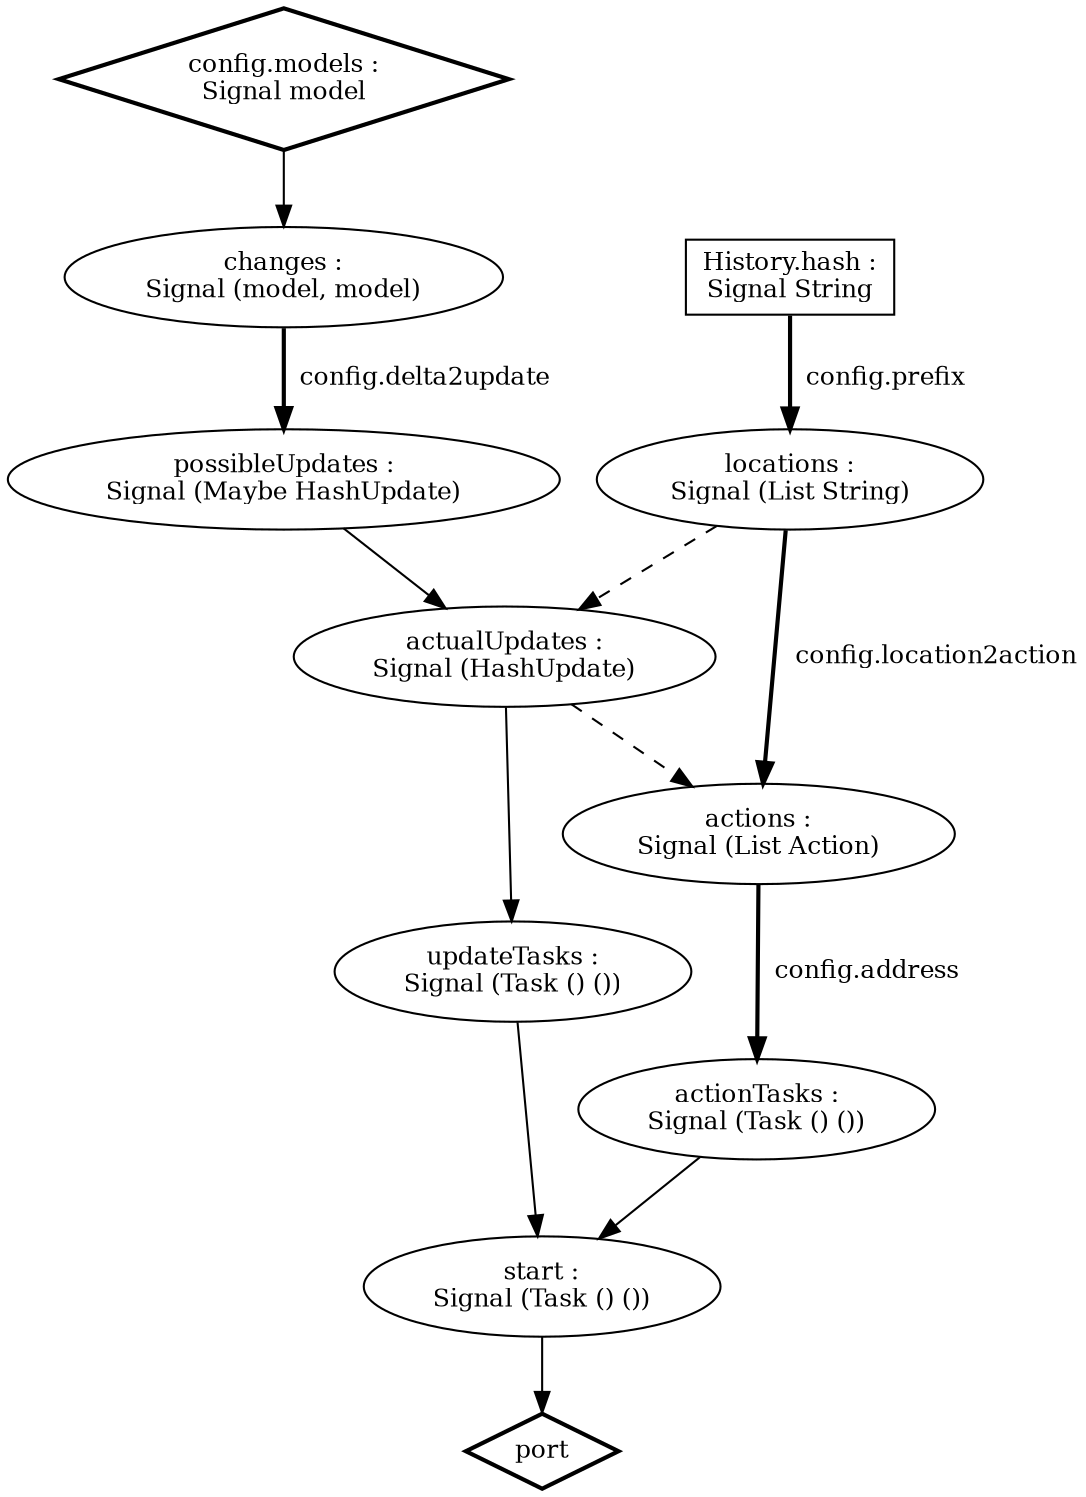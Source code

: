 digraph "signals" {
    node
        [ fontsize = 12
        ];
    
    edge 
        [ fontsize = 12
        ];

    config_models
        [ label = "config.models :\nSignal model"
        , shape = "diamond"
        , style = "bold"
        ];

    module_changes
        [ label = "changes :\nSignal (model, model)"
        ];

    config_models -> module_changes

    history_hash
        [ label = "History.hash :\nSignal String"
        , shape = "box"
        ];

    module_locations
        [ label = "locations :\nSignal (List String)"
        ];

    history_hash -> module_locations
        [ label = "  config.prefix"
        , style = "bold"
        ]

    module_possible_updates
        [ label = "possibleUpdates :\nSignal (Maybe HashUpdate)"
        ];

    module_changes -> module_possible_updates
        [ label = "  config.delta2update"
        , style = "bold"
        ];

    module_actual_updates
        [ label = "actualUpdates :\nSignal (HashUpdate)"
        ];

    module_possible_updates -> module_actual_updates

    module_locations -> module_actual_updates
        [ style = "dashed"
        ];

    module_update_tasks
        [ label = "updateTasks :\nSignal (Task () ())"
        ];

    module_actions
        [ label = "actions :\nSignal (List Action)"
        ];

    module_locations -> module_actions
        [ label = "  config.location2action"
        , style = "bold"
        ];

    module_actual_updates -> module_actions
        [ style = "dashed"
        ];

    module_actual_updates -> module_update_tasks

    module_action_tasks
        [ label = "actionTasks :\nSignal (Task () ())"
        ];

    module_actions -> module_action_tasks
        [ label = "  config.address"
        , style = "bold"
        ]

    module_start
        [ label = "start :\nSignal (Task () ())"
        ];

    module_action_tasks -> module_start

    module_update_tasks -> module_start

    config_port
        [ label = "port"
        , shape = "diamond"
        , style = "bold"
        ];

    module_start -> config_port
}

